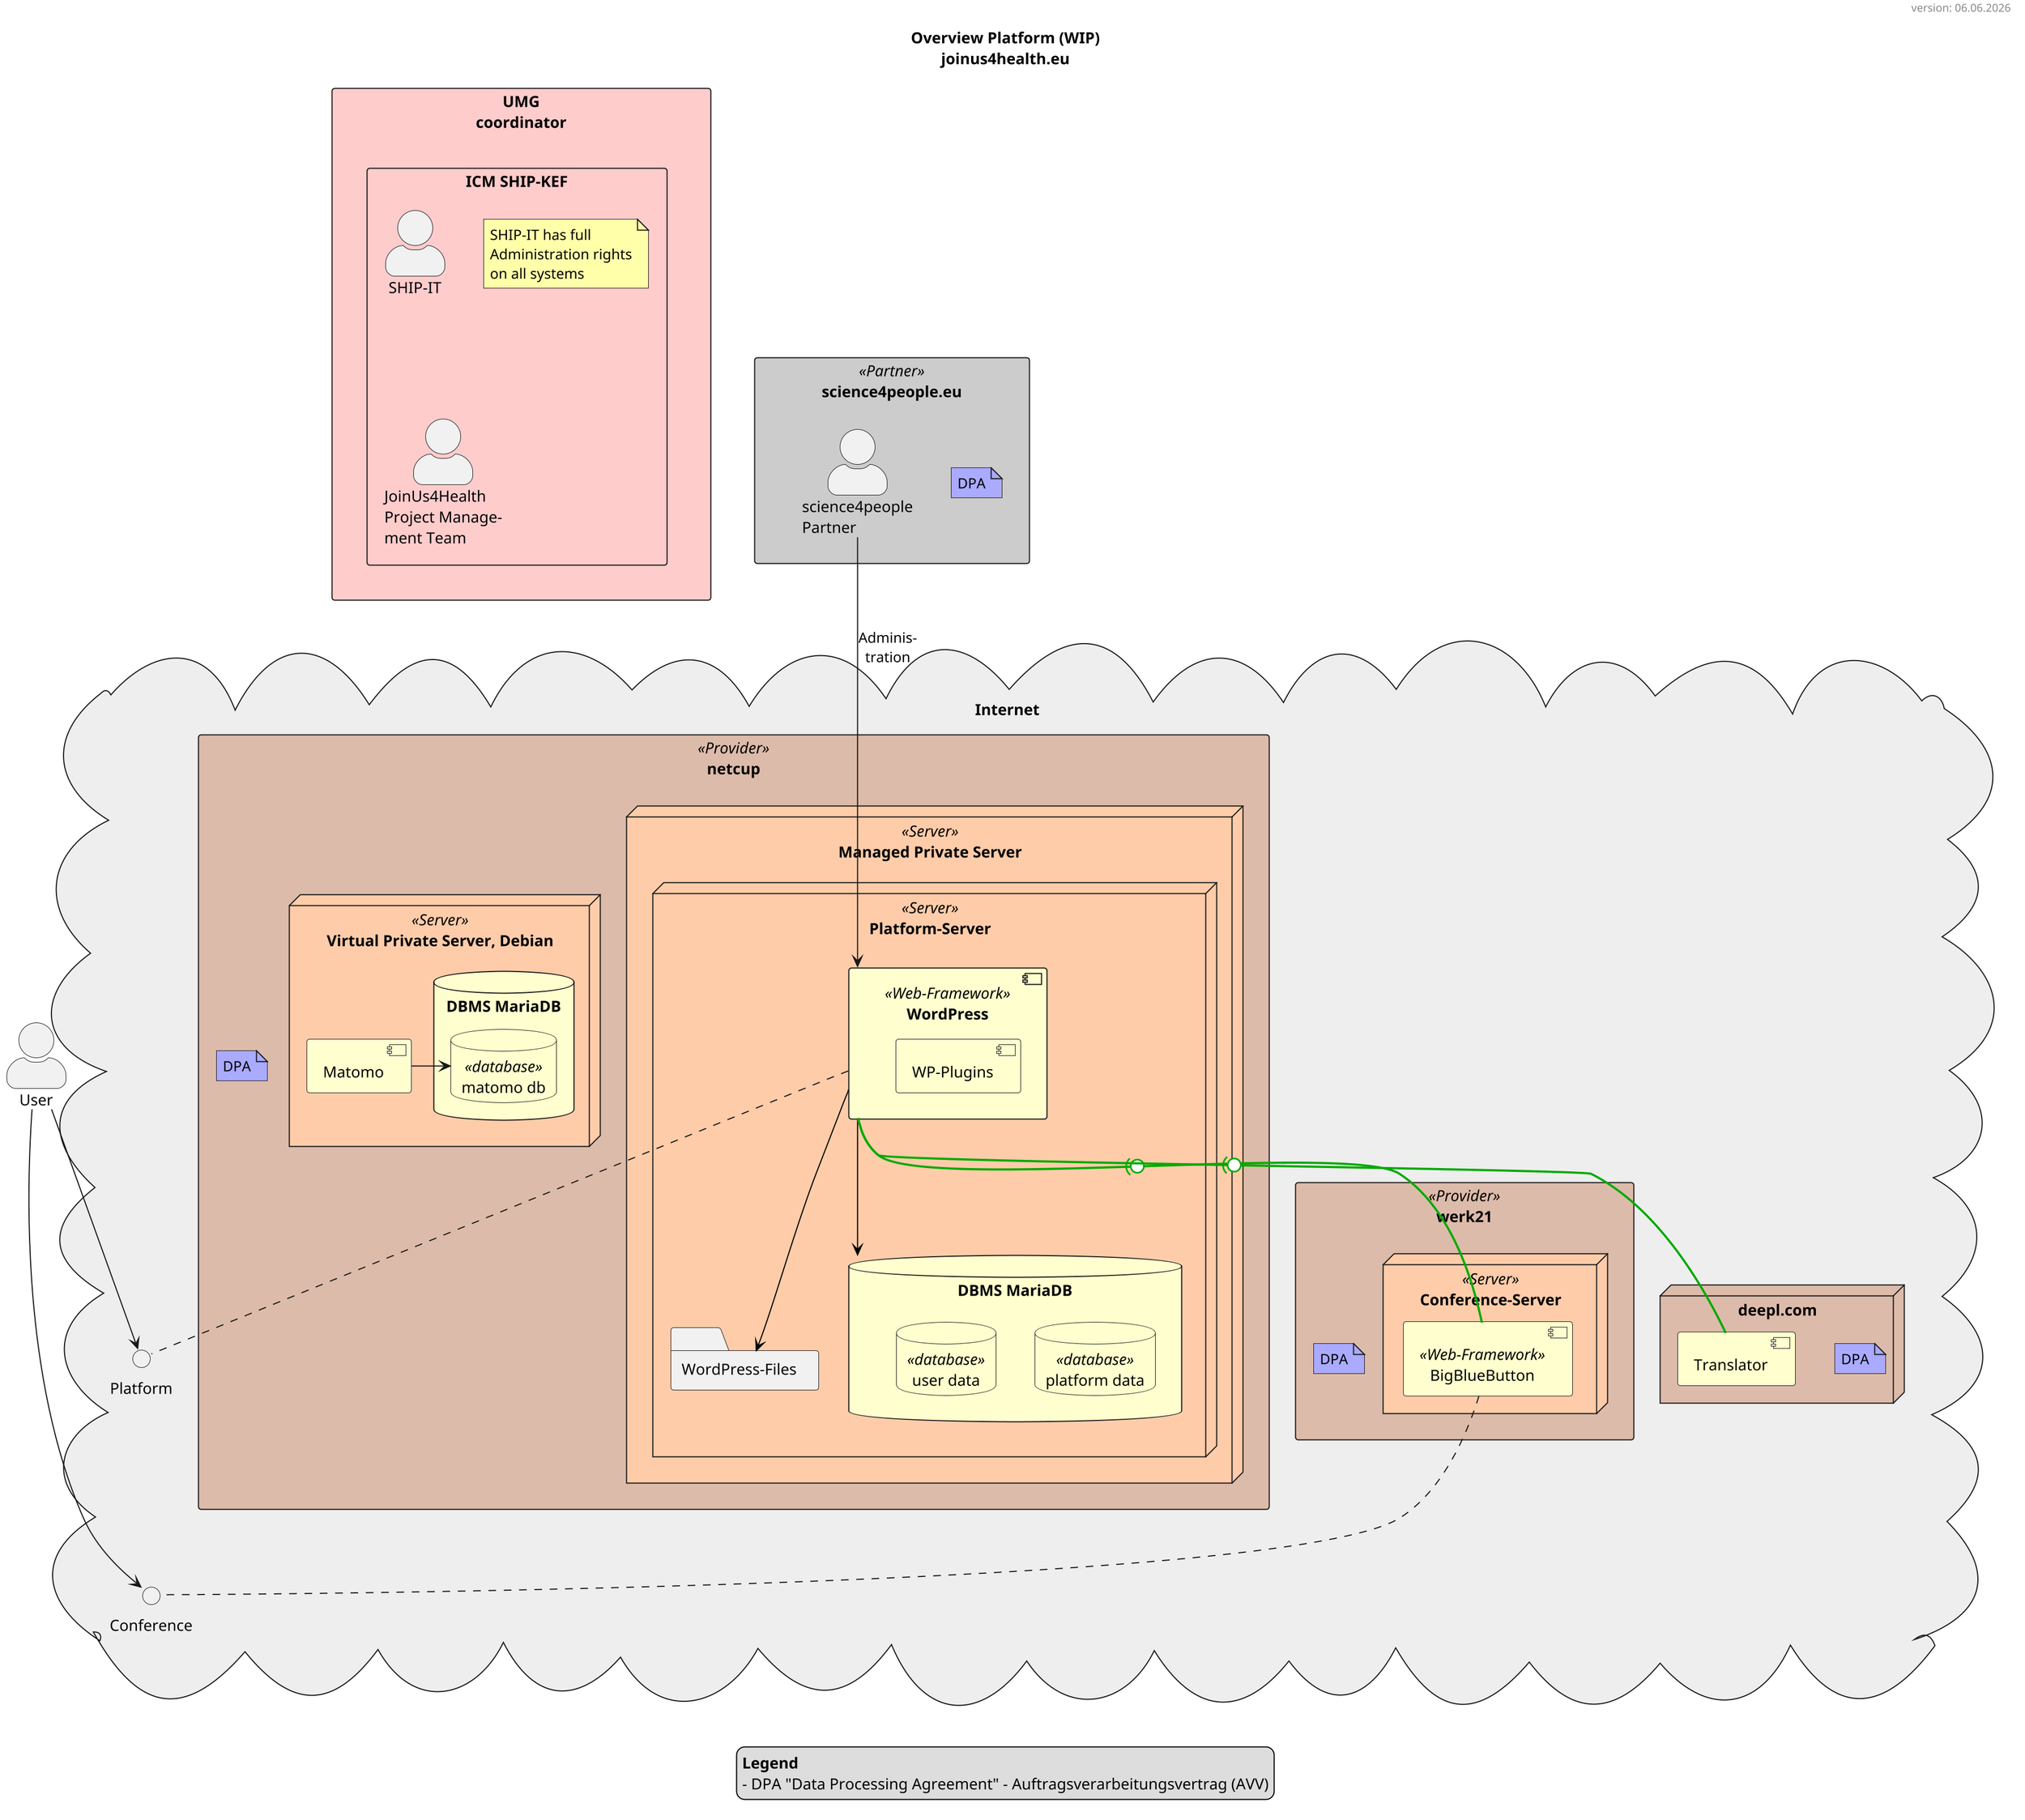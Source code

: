 @startuml

skinparam shadowing false
scale 2

title: Overview Platform (WIP)\njoinus4health.eu
header version: %date("dd.MM.yyyy")

skinparam actorStyle awesome
skinparam nodeBackgroundColor<<Server>> #ffccaa
skinparam rectangleBackgroundColor<<Partner>> #cccccc
skinparam rectangleBackgroundColor<<Provider>> #ddbbaa
skinparam componentBackgroundColor #fefece
skinparam databaseBackgroundColor #fefece
skinparam cloudBackgroundColor #eeeeee

legend
**Legend**
- DPA "Data Processing Agreement" - Auftragsverarbeitungsvertrag (AVV)
end legend

!define DPA(_name)   note "DPA" as _name #aaaaff

actor "User" as user

rectangle "UMG\ncoordinator" as umg #ffcccc {
    rectangle "ICM SHIP-KEF" {
        actor "SHIP-IT" as ship
        note "SHIP-IT has full\nAdministration rights\non all systems" as shipit #ffffaa
        actor "JoinUs4Health\nProject Manage-\nment Team" as umg_team
    }
}

rectangle "science4people.eu" <<Partner>> as s4p {
    DPA(dpa_s4p)
    actor "science4people\nPartner" as s4p_partner
}

umg -[hidden]- s4p

cloud "Internet" {
    rectangle "netcup" <<Provider>> as netcup {
        DPA(dpa_netcup)
        node "Managed Private Server" <<Server>> as mps {
            node "Platform-Server" <<Server>> as platform_server {
                component "WordPress" <<Web-Framework>> as wp {
                    component "WP-Plugins"
                }
                folder "WordPress-Files" as wpfolder
                database "DBMS MariaDB" as dbms {
                    database "platform data" <<database>> as db_plattform
                    database "user data" <<database>> as db_user
                }
                wp --> dbms     #black
                wp --> wpfolder #black
            }
        }
        node "Virtual Private Server, Debian" <<Server>> as vps {
            component "Matomo" as matomo
            database "DBMS MariaDB" as dbms_m {
                database "matomo db" <<database>> as db_matomo
            }
            matomo  -> db_matomo
        }
    }
    rectangle "werk21" <<Provider>> as bbb_provider {
        DPA(dpa_bbb)
        node "Conference-Server" <<Server>> as bbb_server {
            component "BigBlueButton" <<Web-Framework>> as bbb
            
        }
    }
    wp     =(0=     bbb #00aa00

    node "deepl.com" as deepl #ddbbaa {
        DPA(dpa_deepl)
        component "Translator" as deepl_trans
    }
    wp     =(0=     deepl_trans #00aa00

    interface "Conference" as i_bbb
    interface "Platform" as i_web

    i_web   .u.     wp
    i_bbb   .u.     bbb
}

'ship        -->     mps         : Adminis-\ntration
'ship        -->     vps         : Adminis-\ntration
'ship        -->     deepl       : Adminis-\ntration
'ship        -->     bbb_server  : Adminis-\ntration

s4p_partner -->     wp          : Adminis-\ntration

i_web   -[hidden]-  i_bbb

user    --> i_web
user    --> i_bbb

@enduml
